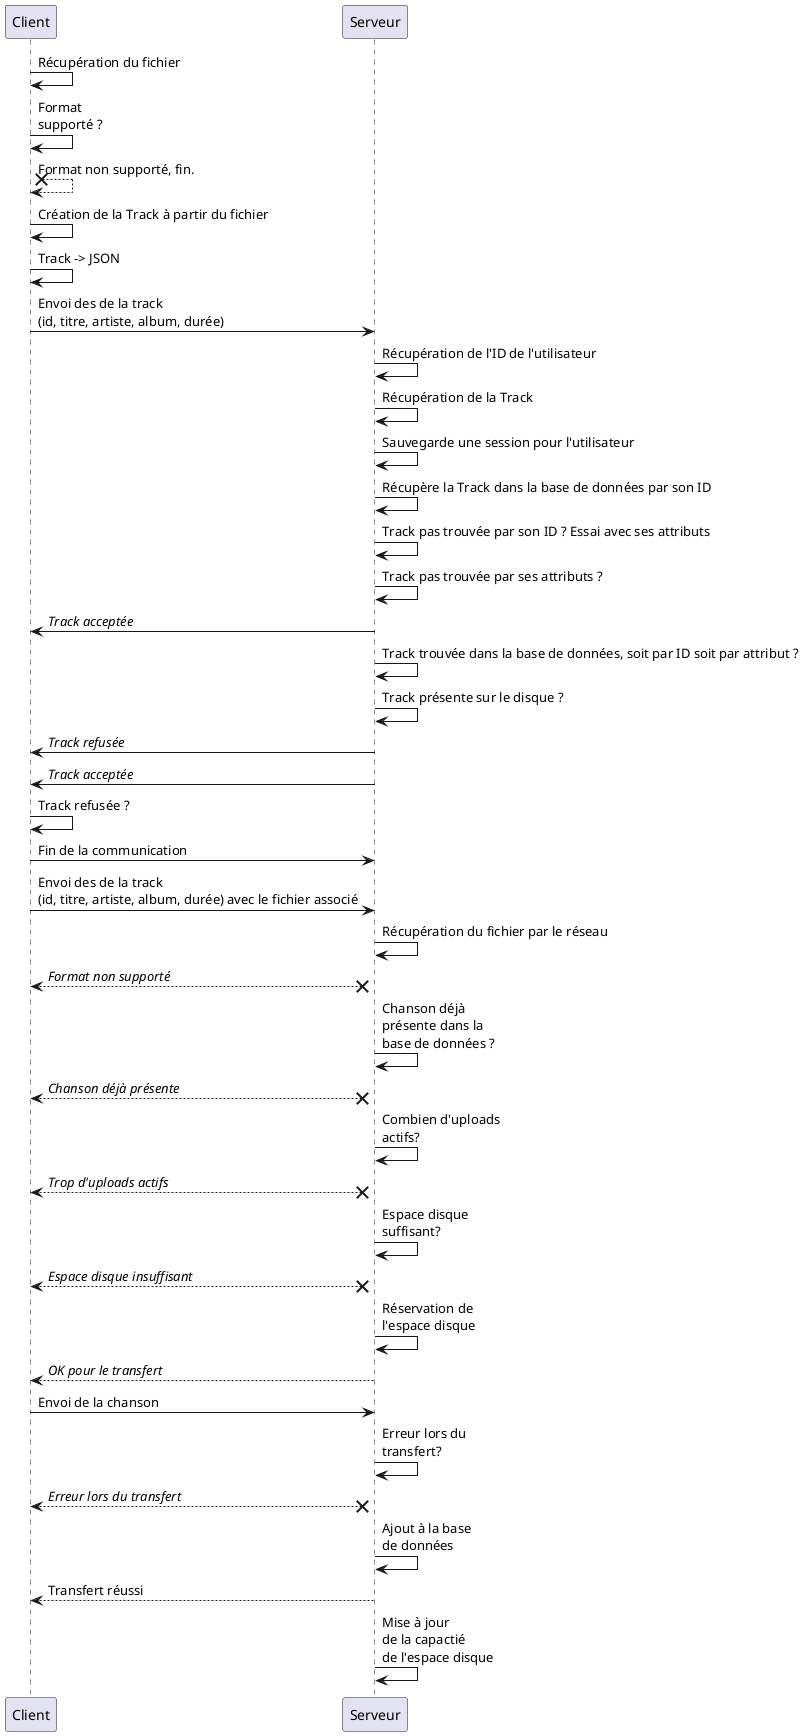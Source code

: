 @startuml


Client -> Client : Récupération du fichier

Client -> Client : Format\nsupporté ?

Client x--> Client : Format non supporté, fin.

Client -> Client : Création de la Track à partir du fichier

Client -> Client : Track -> JSON

Client -> Serveur : Envoi des de la track\n(id, titre, artiste, album, durée)

Serveur -> Serveur : Récupération de l'ID de l'utilisateur

Serveur -> Serveur : Récupération de la Track

Serveur -> Serveur : Sauvegarde une session pour l'utilisateur

Serveur -> Serveur : Récupère la Track dans la base de données par son ID

Serveur -> Serveur : Track pas trouvée par son ID ? Essai avec ses attributs

Serveur -> Serveur : Track pas trouvée par ses attributs ?

Serveur -> Client : <i>Track acceptée</i>

Serveur -> Serveur : Track trouvée dans la base de données, soit par ID soit par attribut ?

Serveur -> Serveur : Track présente sur le disque ?

Serveur -> Client : <i>Track refusée</i>

Serveur -> Client : <i>Track acceptée</i>

Client -> Client : Track refusée ?

Client -> Serveur : Fin de la communication

Client -> Serveur : Envoi des de la track\n(id, titre, artiste, album, durée) avec le fichier associé

Serveur -> Serveur : Récupération du fichier par le réseau


Client <--x Serveur : <i>Format non supporté</i>

Serveur -> Serveur : Chanson déjà\nprésente dans la\nbase de données ?

Client <--x Serveur : <i>Chanson déjà présente</i>

Serveur -> Serveur : Combien d'uploads\nactifs?

Client <--x Serveur : <i>Trop d'uploads actifs</i>

Serveur -> Serveur : Espace disque\nsuffisant?

Client <--x Serveur : <i>Espace disque insuffisant</i>

Serveur -> Serveur : Réservation de\nl'espace disque

Client <-- Serveur : <i>OK pour le transfert</i>

Client -> Serveur : Envoi de la chanson

Serveur -> Serveur : Erreur lors du\ntransfert?

Client <--x Serveur : <i>Erreur lors du transfert</i>

Serveur -> Serveur : Ajout à la base\nde données

Client <-- Serveur : Transfert réussi

Serveur -> Serveur : Mise à jour\nde la capactié\nde l'espace disque

@enduml
